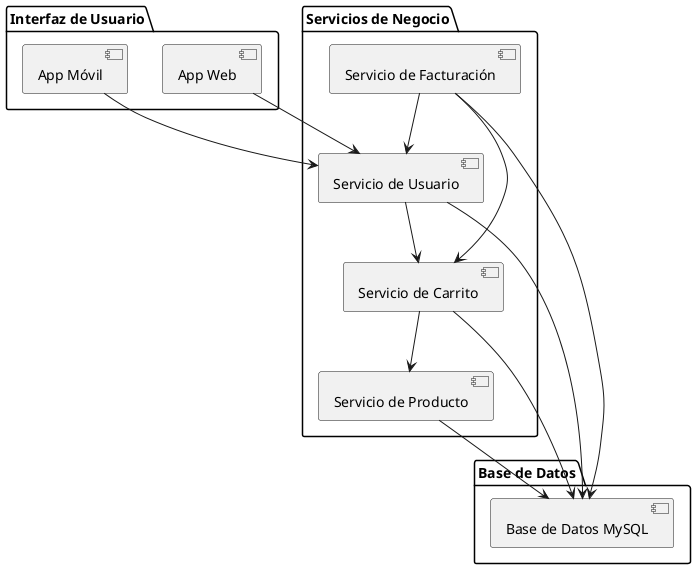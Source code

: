 @startuml Diagrama_Componentes

package "Interfaz de Usuario" {
    [App Web]
    [App Móvil]
}

package "Servicios de Negocio" {
    [Servicio de Usuario]
    [Servicio de Carrito]
    [Servicio de Facturación]
    [Servicio de Producto]
}

package "Base de Datos" {
    [Base de Datos MySQL]
}

[App Web] --> [Servicio de Usuario]
[App Móvil] --> [Servicio de Usuario]

[Servicio de Usuario] --> [Servicio de Carrito]
[Servicio de Carrito] --> [Servicio de Producto]
[Servicio de Facturación] --> [Servicio de Usuario]
[Servicio de Facturación] --> [Servicio de Carrito]
[Servicio de Facturación] --> [Base de Datos MySQL]

[Servicio de Usuario] --> [Base de Datos MySQL]
[Servicio de Carrito] --> [Base de Datos MySQL]
[Servicio de Producto] --> [Base de Datos MySQL]

@enduml
